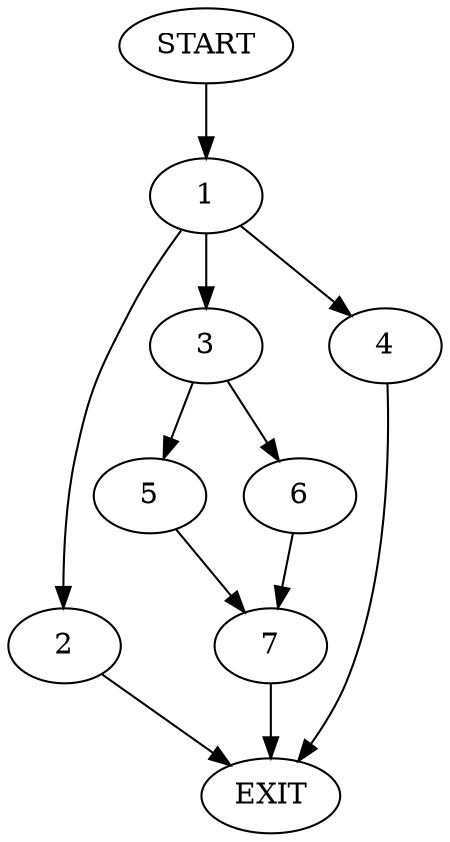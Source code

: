 digraph {
0 [label="START"]
8 [label="EXIT"]
0 -> 1
1 -> 2
1 -> 3
1 -> 4
4 -> 8
3 -> 5
3 -> 6
2 -> 8
5 -> 7
6 -> 7
7 -> 8
}
